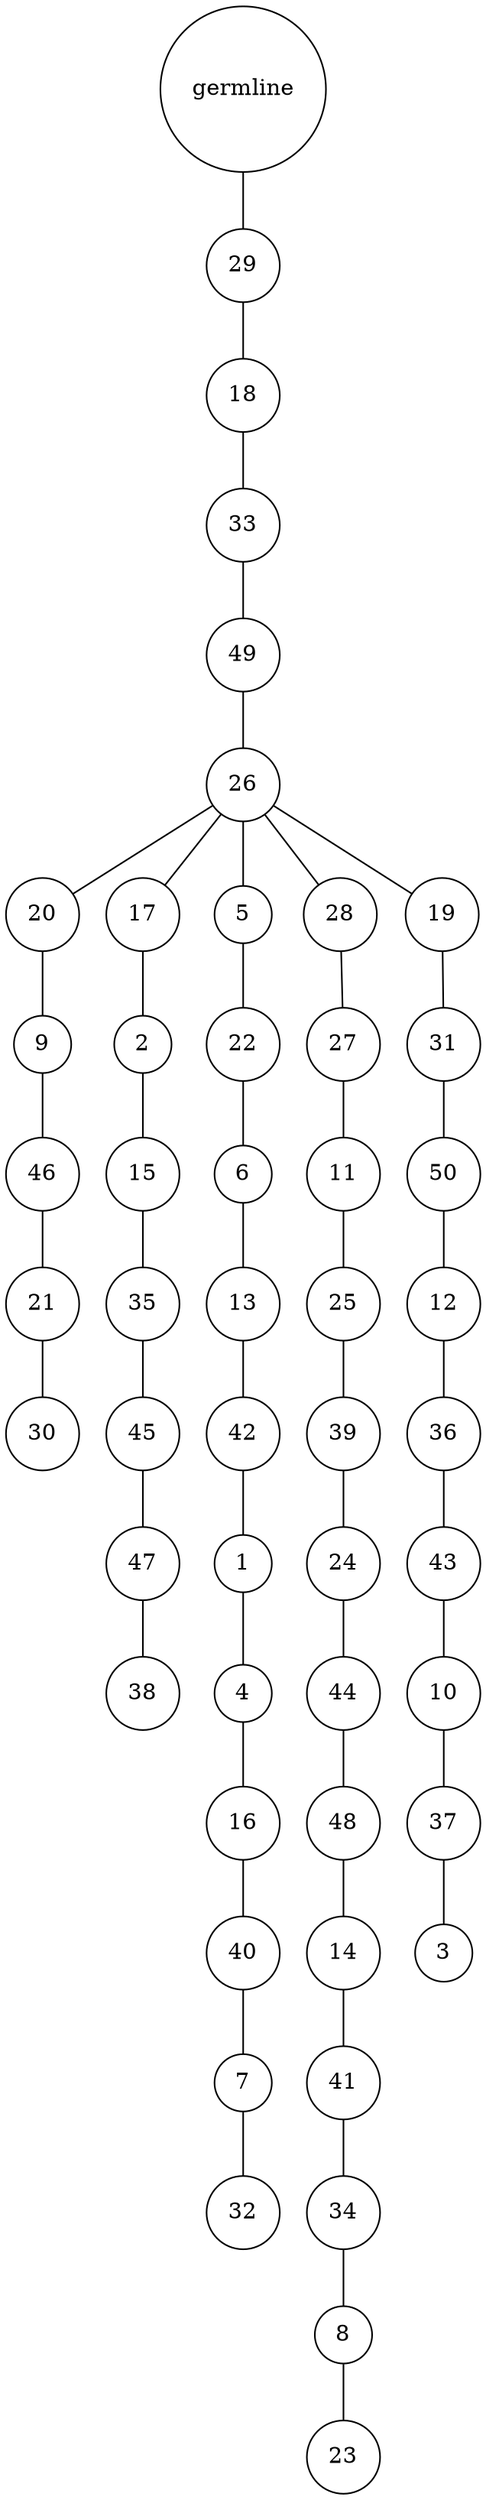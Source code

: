 graph {
	rankdir=UD;
	splines=line;
	node [shape=circle]
	"0x7f7fd1d08bb0" [label="germline"];
	"0x7f7fd1d08be0" [label="29"];
	"0x7f7fd1d08bb0" -- "0x7f7fd1d08be0" ;
	"0x7f7fd1d08c10" [label="18"];
	"0x7f7fd1d08be0" -- "0x7f7fd1d08c10" ;
	"0x7f7fd1d08c40" [label="33"];
	"0x7f7fd1d08c10" -- "0x7f7fd1d08c40" ;
	"0x7f7fd1d08c70" [label="49"];
	"0x7f7fd1d08c40" -- "0x7f7fd1d08c70" ;
	"0x7f7fd1d08ca0" [label="26"];
	"0x7f7fd1d08c70" -- "0x7f7fd1d08ca0" ;
	"0x7f7fd1d08cd0" [label="20"];
	"0x7f7fd1d08ca0" -- "0x7f7fd1d08cd0" ;
	"0x7f7fd1d08d00" [label="9"];
	"0x7f7fd1d08cd0" -- "0x7f7fd1d08d00" ;
	"0x7f7fd1d08d30" [label="46"];
	"0x7f7fd1d08d00" -- "0x7f7fd1d08d30" ;
	"0x7f7fd1d08d60" [label="21"];
	"0x7f7fd1d08d30" -- "0x7f7fd1d08d60" ;
	"0x7f7fd1d08d90" [label="30"];
	"0x7f7fd1d08d60" -- "0x7f7fd1d08d90" ;
	"0x7f7fd1d08dc0" [label="17"];
	"0x7f7fd1d08ca0" -- "0x7f7fd1d08dc0" ;
	"0x7f7fd1d08df0" [label="2"];
	"0x7f7fd1d08dc0" -- "0x7f7fd1d08df0" ;
	"0x7f7fd1d08e20" [label="15"];
	"0x7f7fd1d08df0" -- "0x7f7fd1d08e20" ;
	"0x7f7fd1d08e50" [label="35"];
	"0x7f7fd1d08e20" -- "0x7f7fd1d08e50" ;
	"0x7f7fd1d08e80" [label="45"];
	"0x7f7fd1d08e50" -- "0x7f7fd1d08e80" ;
	"0x7f7fd1d08eb0" [label="47"];
	"0x7f7fd1d08e80" -- "0x7f7fd1d08eb0" ;
	"0x7f7fd1d08ee0" [label="38"];
	"0x7f7fd1d08eb0" -- "0x7f7fd1d08ee0" ;
	"0x7f7fd1d08f10" [label="5"];
	"0x7f7fd1d08ca0" -- "0x7f7fd1d08f10" ;
	"0x7f7fd1d08f40" [label="22"];
	"0x7f7fd1d08f10" -- "0x7f7fd1d08f40" ;
	"0x7f7fd1d08f70" [label="6"];
	"0x7f7fd1d08f40" -- "0x7f7fd1d08f70" ;
	"0x7f7fd1d08fa0" [label="13"];
	"0x7f7fd1d08f70" -- "0x7f7fd1d08fa0" ;
	"0x7f7fd1d08fd0" [label="42"];
	"0x7f7fd1d08fa0" -- "0x7f7fd1d08fd0" ;
	"0x7f7fd1d16040" [label="1"];
	"0x7f7fd1d08fd0" -- "0x7f7fd1d16040" ;
	"0x7f7fd1d16070" [label="4"];
	"0x7f7fd1d16040" -- "0x7f7fd1d16070" ;
	"0x7f7fd1d160a0" [label="16"];
	"0x7f7fd1d16070" -- "0x7f7fd1d160a0" ;
	"0x7f7fd1d160d0" [label="40"];
	"0x7f7fd1d160a0" -- "0x7f7fd1d160d0" ;
	"0x7f7fd1d16100" [label="7"];
	"0x7f7fd1d160d0" -- "0x7f7fd1d16100" ;
	"0x7f7fd1d16130" [label="32"];
	"0x7f7fd1d16100" -- "0x7f7fd1d16130" ;
	"0x7f7fd1d16160" [label="28"];
	"0x7f7fd1d08ca0" -- "0x7f7fd1d16160" ;
	"0x7f7fd1d16190" [label="27"];
	"0x7f7fd1d16160" -- "0x7f7fd1d16190" ;
	"0x7f7fd1d161c0" [label="11"];
	"0x7f7fd1d16190" -- "0x7f7fd1d161c0" ;
	"0x7f7fd1d161f0" [label="25"];
	"0x7f7fd1d161c0" -- "0x7f7fd1d161f0" ;
	"0x7f7fd1d16220" [label="39"];
	"0x7f7fd1d161f0" -- "0x7f7fd1d16220" ;
	"0x7f7fd1d16250" [label="24"];
	"0x7f7fd1d16220" -- "0x7f7fd1d16250" ;
	"0x7f7fd1d16280" [label="44"];
	"0x7f7fd1d16250" -- "0x7f7fd1d16280" ;
	"0x7f7fd1d162b0" [label="48"];
	"0x7f7fd1d16280" -- "0x7f7fd1d162b0" ;
	"0x7f7fd1d162e0" [label="14"];
	"0x7f7fd1d162b0" -- "0x7f7fd1d162e0" ;
	"0x7f7fd1d16310" [label="41"];
	"0x7f7fd1d162e0" -- "0x7f7fd1d16310" ;
	"0x7f7fd1d16340" [label="34"];
	"0x7f7fd1d16310" -- "0x7f7fd1d16340" ;
	"0x7f7fd1d16370" [label="8"];
	"0x7f7fd1d16340" -- "0x7f7fd1d16370" ;
	"0x7f7fd1d163a0" [label="23"];
	"0x7f7fd1d16370" -- "0x7f7fd1d163a0" ;
	"0x7f7fd1d163d0" [label="19"];
	"0x7f7fd1d08ca0" -- "0x7f7fd1d163d0" ;
	"0x7f7fd1d16400" [label="31"];
	"0x7f7fd1d163d0" -- "0x7f7fd1d16400" ;
	"0x7f7fd1d16430" [label="50"];
	"0x7f7fd1d16400" -- "0x7f7fd1d16430" ;
	"0x7f7fd1d16460" [label="12"];
	"0x7f7fd1d16430" -- "0x7f7fd1d16460" ;
	"0x7f7fd1d16490" [label="36"];
	"0x7f7fd1d16460" -- "0x7f7fd1d16490" ;
	"0x7f7fd1d164c0" [label="43"];
	"0x7f7fd1d16490" -- "0x7f7fd1d164c0" ;
	"0x7f7fd1d164f0" [label="10"];
	"0x7f7fd1d164c0" -- "0x7f7fd1d164f0" ;
	"0x7f7fd1d16520" [label="37"];
	"0x7f7fd1d164f0" -- "0x7f7fd1d16520" ;
	"0x7f7fd1d16550" [label="3"];
	"0x7f7fd1d16520" -- "0x7f7fd1d16550" ;
}
